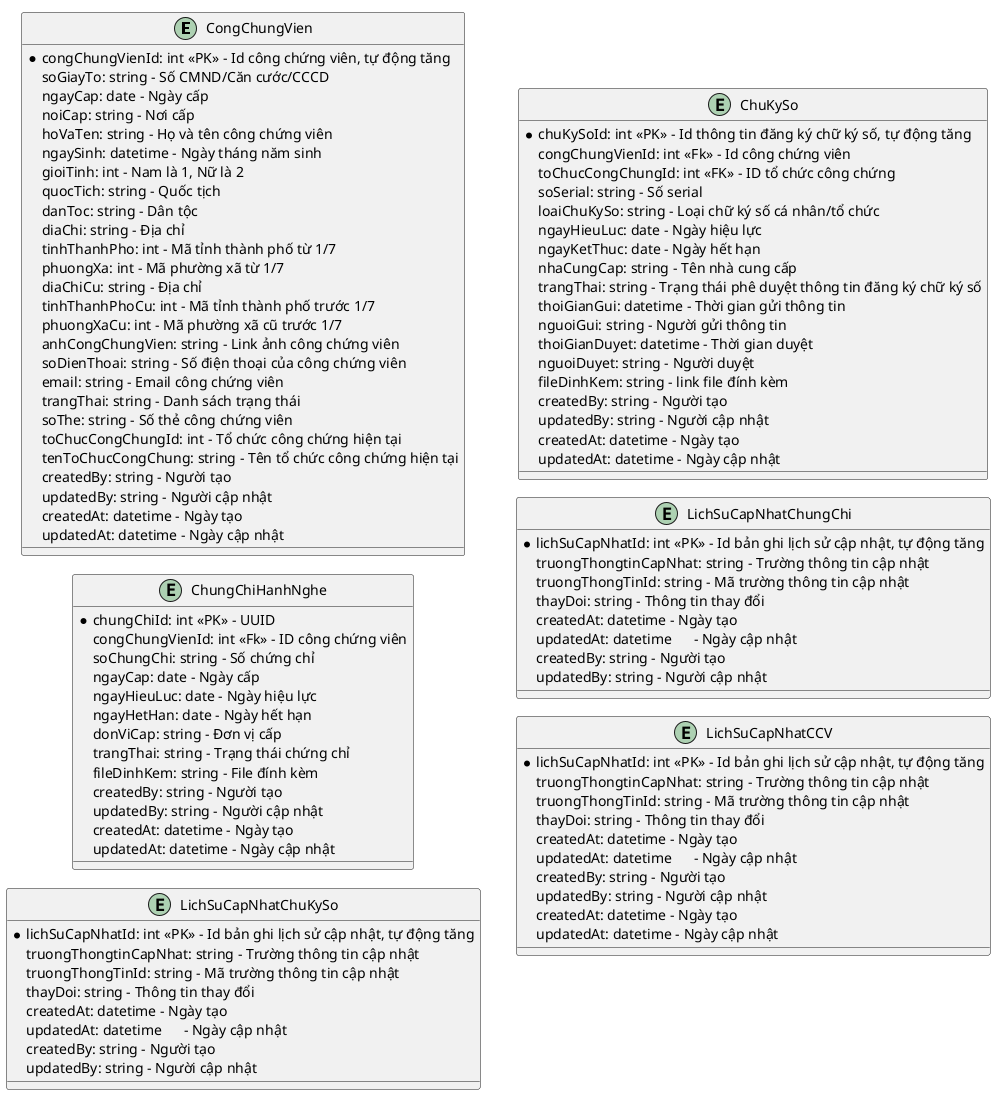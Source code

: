 @startuml ldm
!pragma layout smetana
left to right direction

entity CongChungVien
entity ChungChiHanhNghe
entity LichSuCapNhatChuKySo
entity ChuKySo
entity LichSuCapNhatChungChi
entity LichSuCapNhatCCV

entity CongChungVien {
  *congChungVienId: int <<PK>> - Id công chứng viên, tự động tăng
  soGiayTo: string - Số CMND/Căn cước/CCCD 
  ngayCap: date - Ngày cấp
  noiCap: string - Nơi cấp
  hoVaTen: string - Họ và tên công chứng viên
  ngaySinh: datetime - Ngày tháng năm sinh
  gioiTinh: int - Nam là 1, Nữ là 2
  quocTich: string - Quốc tịch
  danToc: string - Dân tộc
  diaChi: string - Địa chỉ
  tinhThanhPho: int - Mã tỉnh thành phố từ 1/7
  phuongXa: int - Mã phường xã từ 1/7
  diaChiCu: string - Địa chỉ
  tinhThanhPhoCu: int - Mã tỉnh thành phố trước 1/7
  phuongXaCu: int - Mã phường xã cũ trước 1/7
  anhCongChungVien: string - Link ảnh công chứng viên
  soDienThoai: string - Số điện thoại của công chứng viên
  email: string - Email công chứng viên
  trangThai: string - Danh sách trạng thái
  soThe: string - Số thẻ công chứng viên
  toChucCongChungId: int - Tổ chức công chứng hiện tại
  tenToChucCongChung: string - Tên tổ chức công chứng hiện tại
  createdBy: string - Người tạo
  updatedBy: string - Người cập nhật
  createdAt: datetime - Ngày tạo
  updatedAt: datetime - Ngày cập nhật
}

entity ChungChiHanhNghe {
  *chungChiId: int <<PK>> - UUID
  congChungVienId: int <<Fk>> - ID công chứng viên
  soChungChi: string - Số chứng chỉ
  ngayCap: date - Ngày cấp
  ngayHieuLuc: date - Ngày hiệu lực
  ngayHetHan: date - Ngày hết hạn
  donViCap: string - Đơn vị cấp
  trangThai: string - Trạng thái chứng chỉ
  fileDinhKem: string - File đính kèm
  createdBy: string - Người tạo
  updatedBy: string - Người cập nhật
  createdAt: datetime - Ngày tạo
  updatedAt: datetime - Ngày cập nhật
}

entity ChuKySo {
  *chuKySoId: int <<PK>> - Id thông tin đăng ký chữ ký số, tự động tăng
  congChungVienId: int <<Fk>> - Id công chứng viên
  toChucCongChungId: int <<FK>> - ID tổ chức công chứng
  soSerial: string - Số serial
  loaiChuKySo: string - Loại chữ ký số cá nhân/tổ chức
  ngayHieuLuc: date - Ngày hiệu lực
  ngayKetThuc: date - Ngày hết hạn
  nhaCungCap: string - Tên nhà cung cấp
  trangThai: string - Trạng thái phê duyệt thông tin đăng ký chữ ký số
  thoiGianGui: datetime - Thời gian gửi thông tin
  nguoiGui: string - Người gửi thông tin
  thoiGianDuyet: datetime - Thời gian duyệt
  nguoiDuyet: string - Người duyệt
  fileDinhKem: string - link file đính kèm
  createdBy: string - Người tạo
  updatedBy: string - Người cập nhật
  createdAt: datetime - Ngày tạo
  updatedAt: datetime - Ngày cập nhật
}

entity LichSuCapNhatCCV {
  *lichSuCapNhatId: int <<PK>> - Id bản ghi lịch sử cập nhật, tự động tăng
  truongThongtinCapNhat: string - Trường thông tin cập nhật
  truongThongTinId: string - Mã trường thông tin cập nhật
  thayDoi: string - Thông tin thay đổi
  createdAt: datetime - Ngày tạo
  updatedAt: datetime      - Ngày cập nhật
  createdBy: string - Người tạo
  updatedBy: string - Người cập nhật
  createdAt: datetime - Ngày tạo
  updatedAt: datetime - Ngày cập nhật
}
entity LichSuCapNhatChuKySo {
  *lichSuCapNhatId: int <<PK>> - Id bản ghi lịch sử cập nhật, tự động tăng
  truongThongtinCapNhat: string - Trường thông tin cập nhật
  truongThongTinId: string - Mã trường thông tin cập nhật
  thayDoi: string - Thông tin thay đổi
  createdAt: datetime - Ngày tạo
  updatedAt: datetime      - Ngày cập nhật
  createdBy: string - Người tạo
  updatedBy: string - Người cập nhật
}
entity LichSuCapNhatChungChi {
  *lichSuCapNhatId: int <<PK>> - Id bản ghi lịch sử cập nhật, tự động tăng
  truongThongtinCapNhat: string - Trường thông tin cập nhật
  truongThongTinId: string - Mã trường thông tin cập nhật
  thayDoi: string - Thông tin thay đổi
  createdAt: datetime - Ngày tạo
  updatedAt: datetime      - Ngày cập nhật
  createdBy: string - Người tạo
  updatedBy: string - Người cập nhật
}

@enduml
